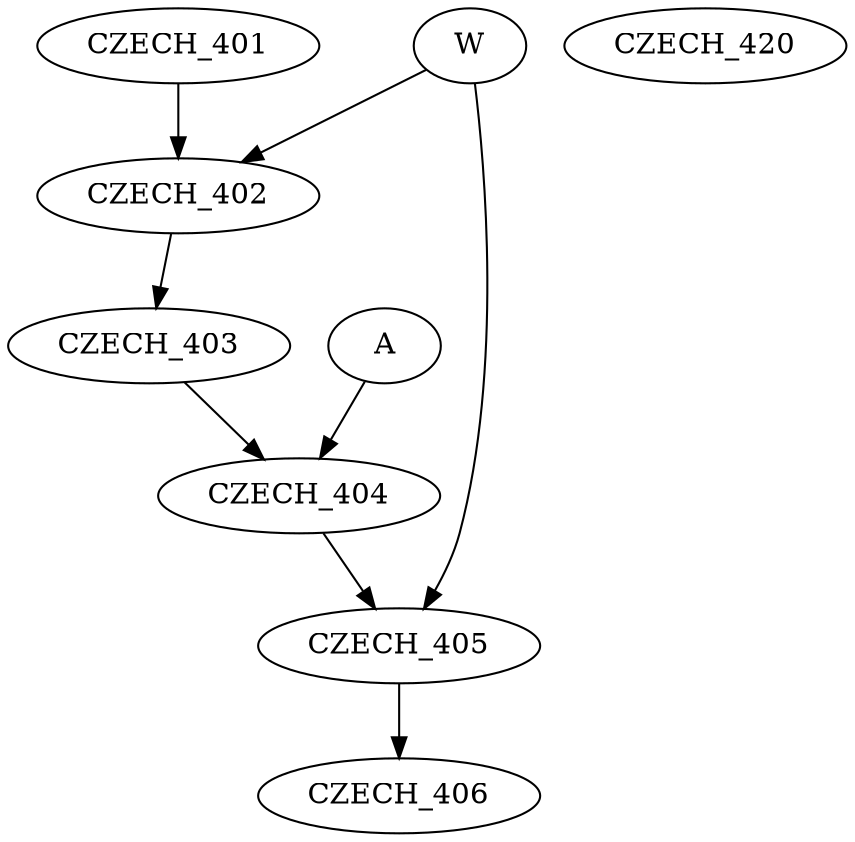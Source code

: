 digraph G {
    CZECH_401;
    edge [color=black];
    CZECH_401 -> CZECH_402;
    W -> CZECH_402;
    edge [color=black];
    CZECH_402 -> CZECH_403;
    edge [color=black];
    CZECH_403 -> CZECH_404;
    A -> CZECH_404;
    edge [color=black];
    CZECH_404 -> CZECH_405;
    W -> CZECH_405;
    edge [color=black];
    CZECH_405 -> CZECH_406;
    CZECH_420;
}
